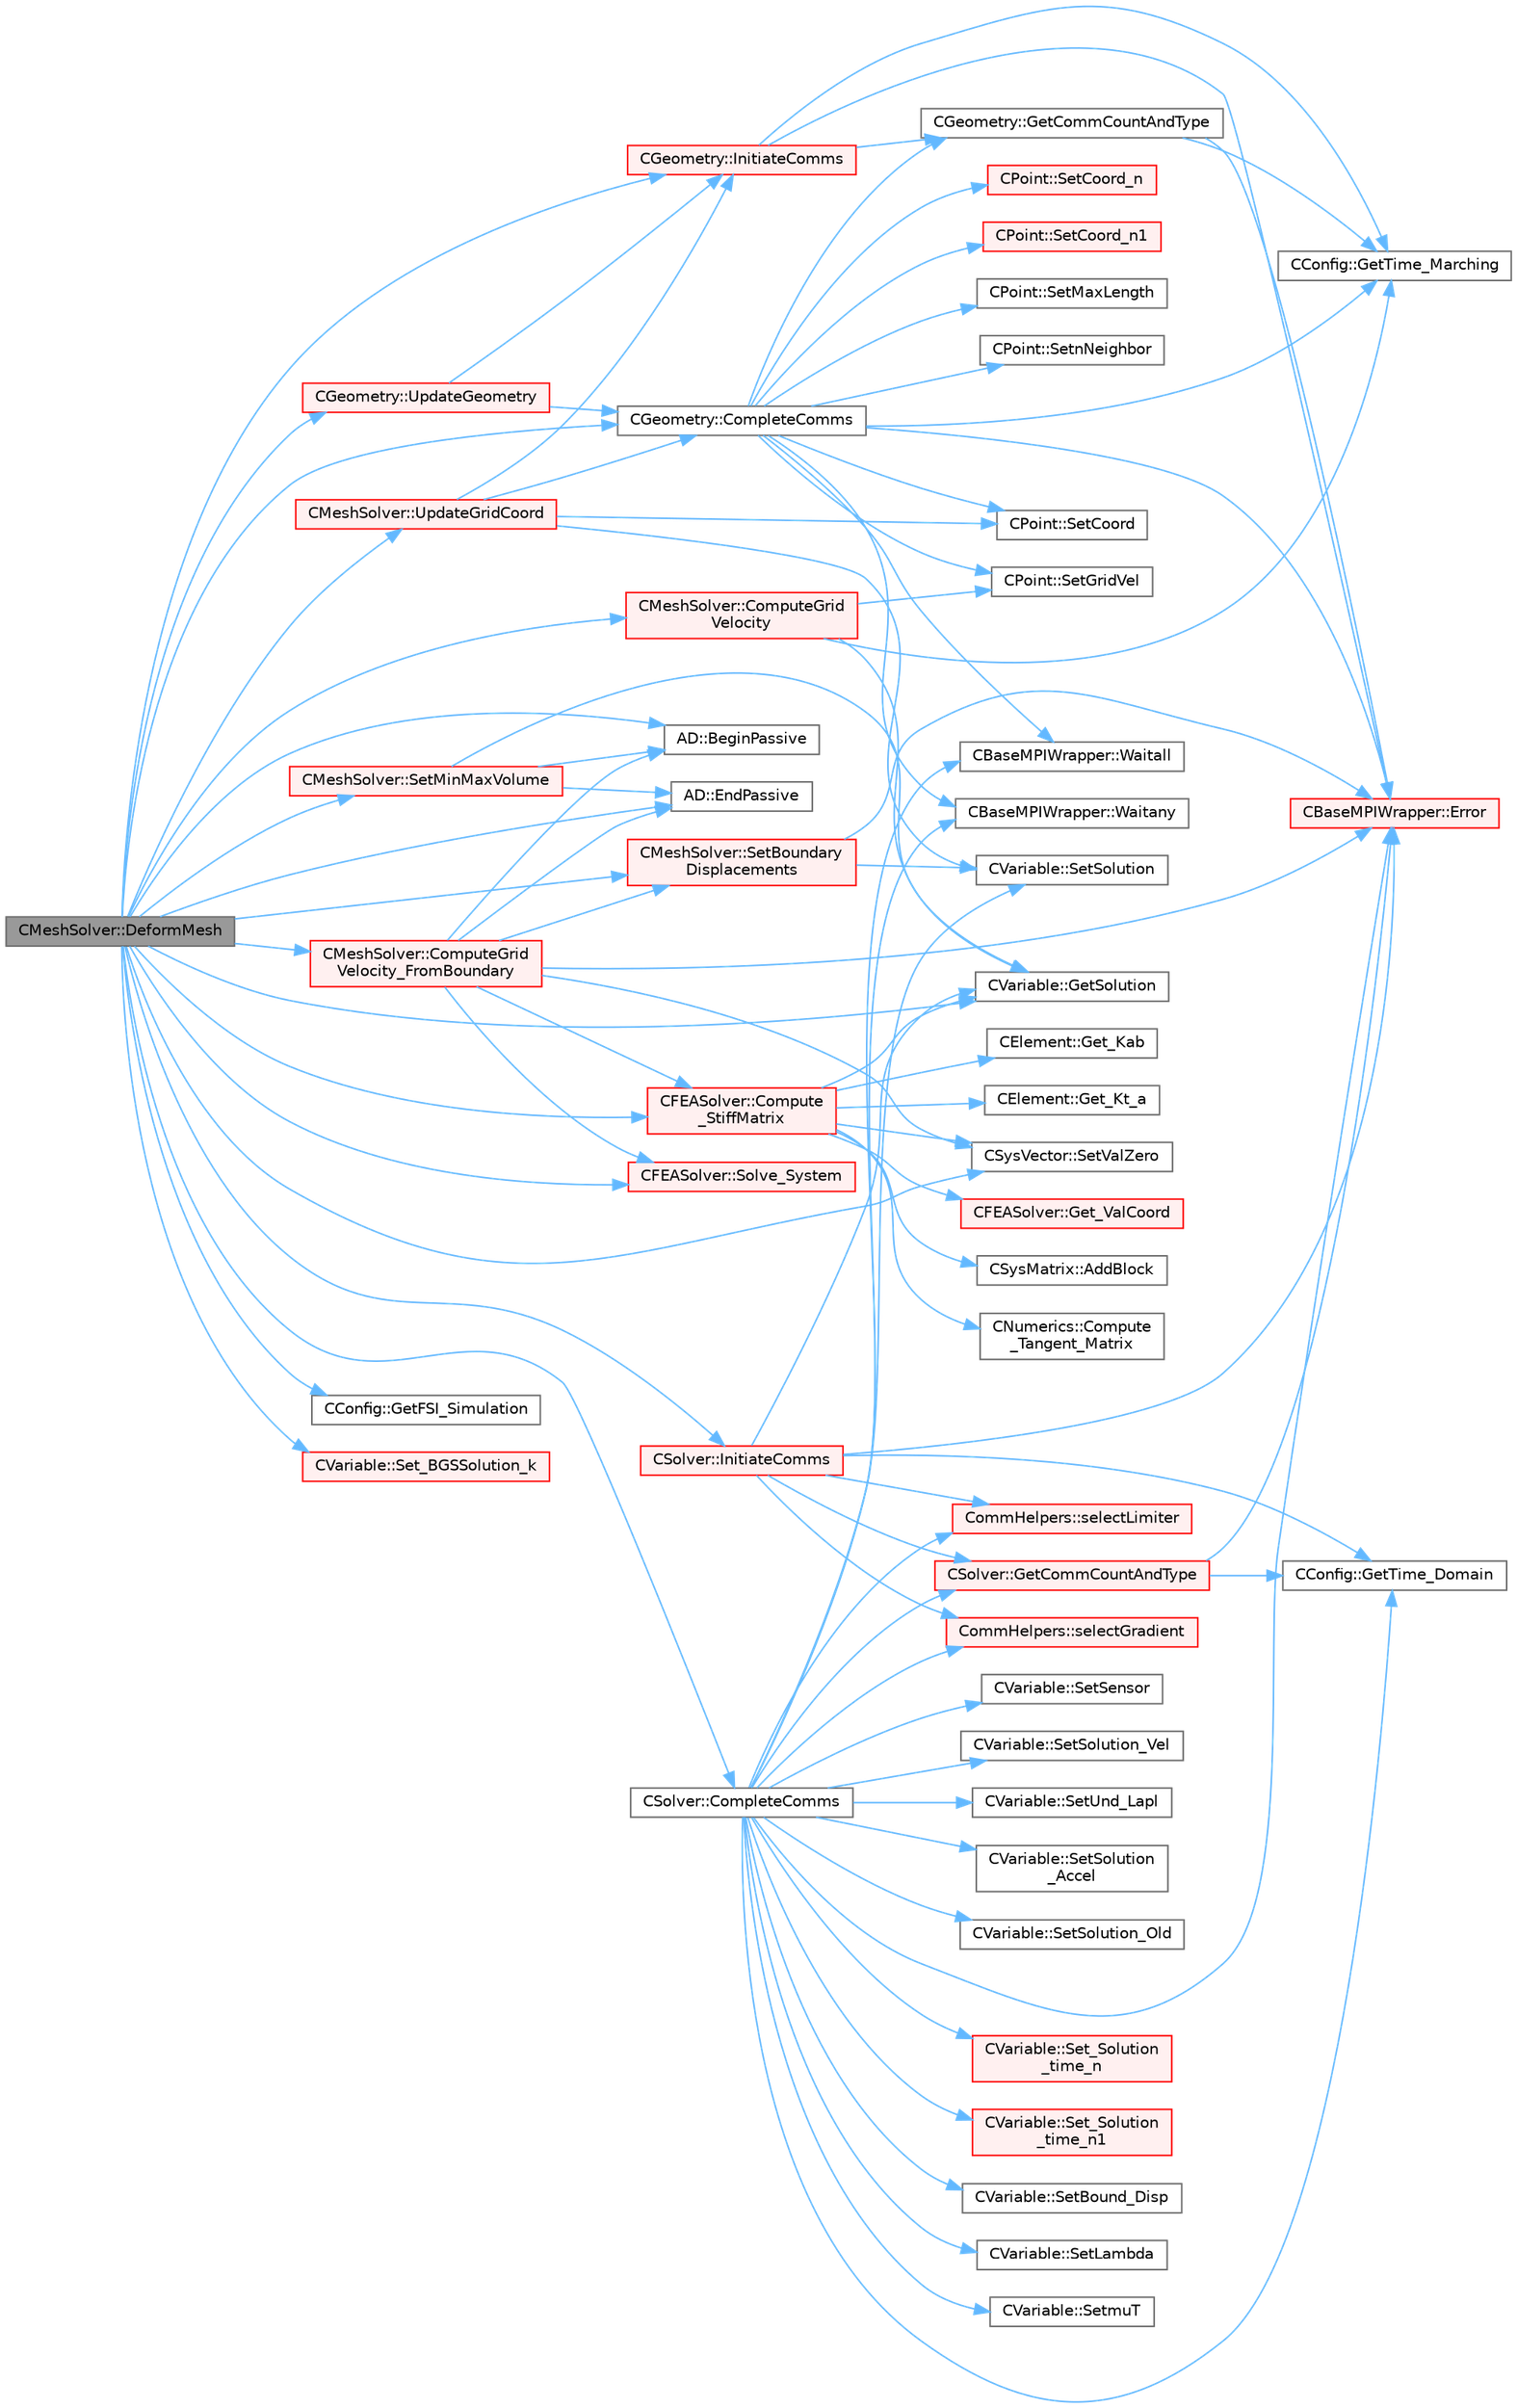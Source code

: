 digraph "CMeshSolver::DeformMesh"
{
 // LATEX_PDF_SIZE
  bgcolor="transparent";
  edge [fontname=Helvetica,fontsize=10,labelfontname=Helvetica,labelfontsize=10];
  node [fontname=Helvetica,fontsize=10,shape=box,height=0.2,width=0.4];
  rankdir="LR";
  Node1 [id="Node000001",label="CMeshSolver::DeformMesh",height=0.2,width=0.4,color="gray40", fillcolor="grey60", style="filled", fontcolor="black",tooltip="Grid deformation using the linear elasticity equations."];
  Node1 -> Node2 [id="edge1_Node000001_Node000002",color="steelblue1",style="solid",tooltip=" "];
  Node2 [id="Node000002",label="AD::BeginPassive",height=0.2,width=0.4,color="grey40", fillcolor="white", style="filled",URL="$namespaceAD.html#a17303e0b54570243d54732b02655f9a5",tooltip="Start a passive region, i.e. stop recording."];
  Node1 -> Node3 [id="edge2_Node000001_Node000003",color="steelblue1",style="solid",tooltip=" "];
  Node3 [id="Node000003",label="CGeometry::CompleteComms",height=0.2,width=0.4,color="grey40", fillcolor="white", style="filled",URL="$classCGeometry.html#a98e23b4abe55aaf85fb4350e6ccbc32e",tooltip="Routine to complete the set of non-blocking communications launched by InitiateComms() and unpacking ..."];
  Node3 -> Node4 [id="edge3_Node000003_Node000004",color="steelblue1",style="solid",tooltip=" "];
  Node4 [id="Node000004",label="CBaseMPIWrapper::Error",height=0.2,width=0.4,color="red", fillcolor="#FFF0F0", style="filled",URL="$classCBaseMPIWrapper.html#a04457c47629bda56704e6a8804833eeb",tooltip=" "];
  Node3 -> Node6 [id="edge4_Node000003_Node000006",color="steelblue1",style="solid",tooltip=" "];
  Node6 [id="Node000006",label="CGeometry::GetCommCountAndType",height=0.2,width=0.4,color="grey40", fillcolor="white", style="filled",URL="$classCGeometry.html#a89bd3c70a6664228affca3fe7c870e8b",tooltip="Helper function to define the type and number of variables per point for each communication type."];
  Node6 -> Node4 [id="edge5_Node000006_Node000004",color="steelblue1",style="solid",tooltip=" "];
  Node6 -> Node7 [id="edge6_Node000006_Node000007",color="steelblue1",style="solid",tooltip=" "];
  Node7 [id="Node000007",label="CConfig::GetTime_Marching",height=0.2,width=0.4,color="grey40", fillcolor="white", style="filled",URL="$classCConfig.html#ac47e04d76ce865893a94dcedd3c9b6a5",tooltip="Provides information about the time integration, and change the write in the output files information..."];
  Node3 -> Node7 [id="edge7_Node000003_Node000007",color="steelblue1",style="solid",tooltip=" "];
  Node3 -> Node8 [id="edge8_Node000003_Node000008",color="steelblue1",style="solid",tooltip=" "];
  Node8 [id="Node000008",label="CPoint::SetCoord",height=0.2,width=0.4,color="grey40", fillcolor="white", style="filled",URL="$classCPoint.html#af3545cace579269797a534b6a10a42e1",tooltip="Set the coordinates for the control volume."];
  Node3 -> Node9 [id="edge9_Node000003_Node000009",color="steelblue1",style="solid",tooltip=" "];
  Node9 [id="Node000009",label="CPoint::SetCoord_n",height=0.2,width=0.4,color="red", fillcolor="#FFF0F0", style="filled",URL="$classCPoint.html#ae01b3a0ffa94ce8b8ed6d1267b2fd7cf",tooltip="Set the coordinates of the control volume at time n to the ones in Coord."];
  Node3 -> Node13 [id="edge10_Node000003_Node000013",color="steelblue1",style="solid",tooltip=" "];
  Node13 [id="Node000013",label="CPoint::SetCoord_n1",height=0.2,width=0.4,color="red", fillcolor="#FFF0F0", style="filled",URL="$classCPoint.html#a302a4933af6a0ea9c1bbda0aca8c5539",tooltip="Set the coordinates of the control volume at time n-1 to the ones in Coord_n."];
  Node3 -> Node14 [id="edge11_Node000003_Node000014",color="steelblue1",style="solid",tooltip=" "];
  Node14 [id="Node000014",label="CPoint::SetGridVel",height=0.2,width=0.4,color="grey40", fillcolor="white", style="filled",URL="$classCPoint.html#accb2a44a58e7fc7a0e0f2a029cacc257",tooltip="Set the value of the grid velocity at the point."];
  Node3 -> Node15 [id="edge12_Node000003_Node000015",color="steelblue1",style="solid",tooltip=" "];
  Node15 [id="Node000015",label="CPoint::SetMaxLength",height=0.2,width=0.4,color="grey40", fillcolor="white", style="filled",URL="$classCPoint.html#a17e40f832d4f8cea14f170e6d67beefb",tooltip="Set the max cell-center to cell-center length."];
  Node3 -> Node16 [id="edge13_Node000003_Node000016",color="steelblue1",style="solid",tooltip=" "];
  Node16 [id="Node000016",label="CPoint::SetnNeighbor",height=0.2,width=0.4,color="grey40", fillcolor="white", style="filled",URL="$classCPoint.html#a28f69d74670361558e0fd31947cec519",tooltip="Set the number of neighbor (artificial dissipation)."];
  Node3 -> Node17 [id="edge14_Node000003_Node000017",color="steelblue1",style="solid",tooltip=" "];
  Node17 [id="Node000017",label="CBaseMPIWrapper::Waitall",height=0.2,width=0.4,color="grey40", fillcolor="white", style="filled",URL="$classCBaseMPIWrapper.html#a01c02f8c0c799ccd15023f0c2c3cae27",tooltip=" "];
  Node3 -> Node18 [id="edge15_Node000003_Node000018",color="steelblue1",style="solid",tooltip=" "];
  Node18 [id="Node000018",label="CBaseMPIWrapper::Waitany",height=0.2,width=0.4,color="grey40", fillcolor="white", style="filled",URL="$classCBaseMPIWrapper.html#a5f4a1382f625fbbfb2c6224a87591825",tooltip=" "];
  Node1 -> Node19 [id="edge16_Node000001_Node000019",color="steelblue1",style="solid",tooltip=" "];
  Node19 [id="Node000019",label="CSolver::CompleteComms",height=0.2,width=0.4,color="grey40", fillcolor="white", style="filled",URL="$classCSolver.html#a6891c839827efbebdcbf9a349f4da92c",tooltip="Routine to complete the set of non-blocking communications launched by InitiateComms() and unpacking ..."];
  Node19 -> Node4 [id="edge17_Node000019_Node000004",color="steelblue1",style="solid",tooltip=" "];
  Node19 -> Node20 [id="edge18_Node000019_Node000020",color="steelblue1",style="solid",tooltip=" "];
  Node20 [id="Node000020",label="CSolver::GetCommCountAndType",height=0.2,width=0.4,color="red", fillcolor="#FFF0F0", style="filled",URL="$classCSolver.html#a56fdda7e77a14dfc70449ecef91336e7",tooltip="Helper function to define the type and number of variables per point for each communication type."];
  Node20 -> Node4 [id="edge19_Node000020_Node000004",color="steelblue1",style="solid",tooltip=" "];
  Node20 -> Node22 [id="edge20_Node000020_Node000022",color="steelblue1",style="solid",tooltip=" "];
  Node22 [id="Node000022",label="CConfig::GetTime_Domain",height=0.2,width=0.4,color="grey40", fillcolor="white", style="filled",URL="$classCConfig.html#a85d2e3cf43b77c63642c40c235b853f3",tooltip="Check if the multizone problem is solved for time domain."];
  Node19 -> Node22 [id="edge21_Node000019_Node000022",color="steelblue1",style="solid",tooltip=" "];
  Node19 -> Node23 [id="edge22_Node000019_Node000023",color="steelblue1",style="solid",tooltip=" "];
  Node23 [id="Node000023",label="CommHelpers::selectGradient",height=0.2,width=0.4,color="red", fillcolor="#FFF0F0", style="filled",URL="$namespaceCommHelpers.html#a691c54929c54c5e0b153a99f22217c8b",tooltip=" "];
  Node19 -> Node28 [id="edge23_Node000019_Node000028",color="steelblue1",style="solid",tooltip=" "];
  Node28 [id="Node000028",label="CommHelpers::selectLimiter",height=0.2,width=0.4,color="red", fillcolor="#FFF0F0", style="filled",URL="$namespaceCommHelpers.html#a88e9c22d59034b9b975cd978e1d99db1",tooltip=" "];
  Node19 -> Node32 [id="edge24_Node000019_Node000032",color="steelblue1",style="solid",tooltip=" "];
  Node32 [id="Node000032",label="CVariable::Set_Solution\l_time_n",height=0.2,width=0.4,color="red", fillcolor="#FFF0F0", style="filled",URL="$classCVariable.html#abf55f051089ec13d9c0422ed3389a9dc",tooltip="Set the variable solution at time n."];
  Node19 -> Node33 [id="edge25_Node000019_Node000033",color="steelblue1",style="solid",tooltip=" "];
  Node33 [id="Node000033",label="CVariable::Set_Solution\l_time_n1",height=0.2,width=0.4,color="red", fillcolor="#FFF0F0", style="filled",URL="$classCVariable.html#a527a337871bb37c3bb2df40c2b946884",tooltip="Set the variable solution at time n-1."];
  Node19 -> Node34 [id="edge26_Node000019_Node000034",color="steelblue1",style="solid",tooltip=" "];
  Node34 [id="Node000034",label="CVariable::SetBound_Disp",height=0.2,width=0.4,color="grey40", fillcolor="white", style="filled",URL="$classCVariable.html#a840431a0403b4bddd0a99dbfdf365795",tooltip="A virtual member. Set the boundary displacement."];
  Node19 -> Node35 [id="edge27_Node000019_Node000035",color="steelblue1",style="solid",tooltip=" "];
  Node35 [id="Node000035",label="CVariable::SetLambda",height=0.2,width=0.4,color="grey40", fillcolor="white", style="filled",URL="$classCVariable.html#afc0086076d62561f31a39f774c297428",tooltip="Set the value of the spectral radius."];
  Node19 -> Node36 [id="edge28_Node000019_Node000036",color="steelblue1",style="solid",tooltip=" "];
  Node36 [id="Node000036",label="CVariable::SetmuT",height=0.2,width=0.4,color="grey40", fillcolor="white", style="filled",URL="$classCVariable.html#a91256a1e927c5a529d853d0f127243de",tooltip="Set the value of the eddy viscosity."];
  Node19 -> Node37 [id="edge29_Node000019_Node000037",color="steelblue1",style="solid",tooltip=" "];
  Node37 [id="Node000037",label="CVariable::SetSensor",height=0.2,width=0.4,color="grey40", fillcolor="white", style="filled",URL="$classCVariable.html#a79ebe4ea3cc8eccd8b004256c5492a9e",tooltip="Set pressure sensor."];
  Node19 -> Node38 [id="edge30_Node000019_Node000038",color="steelblue1",style="solid",tooltip=" "];
  Node38 [id="Node000038",label="CVariable::SetSolution",height=0.2,width=0.4,color="grey40", fillcolor="white", style="filled",URL="$classCVariable.html#a22fbbd7bc6491672843000644a05c6a5",tooltip="Set the value of the solution, all variables."];
  Node19 -> Node39 [id="edge31_Node000019_Node000039",color="steelblue1",style="solid",tooltip=" "];
  Node39 [id="Node000039",label="CVariable::SetSolution\l_Accel",height=0.2,width=0.4,color="grey40", fillcolor="white", style="filled",URL="$classCVariable.html#af87029baec777039085fb1ff17ee9555",tooltip="Set the value of the acceleration (Structural Analysis)."];
  Node19 -> Node40 [id="edge32_Node000019_Node000040",color="steelblue1",style="solid",tooltip=" "];
  Node40 [id="Node000040",label="CVariable::SetSolution_Old",height=0.2,width=0.4,color="grey40", fillcolor="white", style="filled",URL="$classCVariable.html#a6ee4d8d450971204cc054a33d6473732",tooltip="Set the value of the old solution."];
  Node19 -> Node41 [id="edge33_Node000019_Node000041",color="steelblue1",style="solid",tooltip=" "];
  Node41 [id="Node000041",label="CVariable::SetSolution_Vel",height=0.2,width=0.4,color="grey40", fillcolor="white", style="filled",URL="$classCVariable.html#a5c1430d98acd399f1371f23e6fae053f",tooltip="Set the value of the velocity (Structural Analysis)."];
  Node19 -> Node42 [id="edge34_Node000019_Node000042",color="steelblue1",style="solid",tooltip=" "];
  Node42 [id="Node000042",label="CVariable::SetUnd_Lapl",height=0.2,width=0.4,color="grey40", fillcolor="white", style="filled",URL="$classCVariable.html#a70f0c6e3ddcf2fdcde3b90f217a0d4a3",tooltip="Set a value to the undivided laplacian."];
  Node19 -> Node17 [id="edge35_Node000019_Node000017",color="steelblue1",style="solid",tooltip=" "];
  Node19 -> Node18 [id="edge36_Node000019_Node000018",color="steelblue1",style="solid",tooltip=" "];
  Node1 -> Node43 [id="edge37_Node000001_Node000043",color="steelblue1",style="solid",tooltip=" "];
  Node43 [id="Node000043",label="CFEASolver::Compute\l_StiffMatrix",height=0.2,width=0.4,color="red", fillcolor="#FFF0F0", style="filled",URL="$classCFEASolver.html#a41f284021cb1f0d145d632adb7ad5342",tooltip="Compute the stiffness matrix of the problem."];
  Node43 -> Node44 [id="edge38_Node000043_Node000044",color="steelblue1",style="solid",tooltip=" "];
  Node44 [id="Node000044",label="CSysMatrix::AddBlock",height=0.2,width=0.4,color="grey40", fillcolor="white", style="filled",URL="$classCSysMatrix.html#a03a189a2120be05e21fbd9b120549427",tooltip="Add a scaled block (in flat format) to the sparse matrix (see SetBlock)."];
  Node43 -> Node45 [id="edge39_Node000043_Node000045",color="steelblue1",style="solid",tooltip=" "];
  Node45 [id="Node000045",label="CNumerics::Compute\l_Tangent_Matrix",height=0.2,width=0.4,color="grey40", fillcolor="white", style="filled",URL="$classCNumerics.html#a9434c2059759aedc34a9656c6e9f9088",tooltip="A virtual member to compute the tangent matrix in structural problems."];
  Node43 -> Node46 [id="edge40_Node000043_Node000046",color="steelblue1",style="solid",tooltip=" "];
  Node46 [id="Node000046",label="CElement::Get_Kab",height=0.2,width=0.4,color="grey40", fillcolor="white", style="filled",URL="$classCElement.html#a7cf58fa09507bb5cffc1f4dd147bda77",tooltip="Return the value of the submatrix K relating nodes a and b."];
  Node43 -> Node47 [id="edge41_Node000043_Node000047",color="steelblue1",style="solid",tooltip=" "];
  Node47 [id="Node000047",label="CElement::Get_Kt_a",height=0.2,width=0.4,color="grey40", fillcolor="white", style="filled",URL="$classCElement.html#a520c7ea7d5d1883661528918a2321780",tooltip="Return the values of the nodal stress components of the residual for node a."];
  Node43 -> Node48 [id="edge42_Node000043_Node000048",color="steelblue1",style="solid",tooltip=" "];
  Node48 [id="Node000048",label="CFEASolver::Get_ValCoord",height=0.2,width=0.4,color="red", fillcolor="#FFF0F0", style="filled",URL="$classCFEASolver.html#ad4309facfe4044d5f5a11209cc96c7eb",tooltip="Get the value of the reference coordinate to set on the element structure."];
  Node43 -> Node56 [id="edge43_Node000043_Node000056",color="steelblue1",style="solid",tooltip=" "];
  Node56 [id="Node000056",label="CVariable::GetSolution",height=0.2,width=0.4,color="grey40", fillcolor="white", style="filled",URL="$classCVariable.html#a261483e39c23c1de7cb9aea7e917c121",tooltip="Get the solution."];
  Node43 -> Node73 [id="edge44_Node000043_Node000073",color="steelblue1",style="solid",tooltip=" "];
  Node73 [id="Node000073",label="CSysVector::SetValZero",height=0.2,width=0.4,color="grey40", fillcolor="white", style="filled",URL="$classCSysVector.html#aa179ddab500faadee96bebecff9e201d",tooltip="Sets to zero all the entries of the vector."];
  Node1 -> Node74 [id="edge45_Node000001_Node000074",color="steelblue1",style="solid",tooltip=" "];
  Node74 [id="Node000074",label="CMeshSolver::ComputeGrid\lVelocity",height=0.2,width=0.4,color="red", fillcolor="#FFF0F0", style="filled",URL="$classCMeshSolver.html#a4f036c5f9574b4be7de03d36bbbf1c08",tooltip="Compute the grid velocity form the displacements of the mesh."];
  Node74 -> Node56 [id="edge46_Node000074_Node000056",color="steelblue1",style="solid",tooltip=" "];
  Node74 -> Node7 [id="edge47_Node000074_Node000007",color="steelblue1",style="solid",tooltip=" "];
  Node74 -> Node14 [id="edge48_Node000074_Node000014",color="steelblue1",style="solid",tooltip=" "];
  Node1 -> Node79 [id="edge49_Node000001_Node000079",color="steelblue1",style="solid",tooltip=" "];
  Node79 [id="Node000079",label="CMeshSolver::ComputeGrid\lVelocity_FromBoundary",height=0.2,width=0.4,color="red", fillcolor="#FFF0F0", style="filled",URL="$classCMeshSolver.html#a0dde897c2a1bc27f95c5da3bb30e5c33",tooltip="Compute the grid velocity form the velocity at deformable boundary."];
  Node79 -> Node2 [id="edge50_Node000079_Node000002",color="steelblue1",style="solid",tooltip=" "];
  Node79 -> Node43 [id="edge51_Node000079_Node000043",color="steelblue1",style="solid",tooltip=" "];
  Node79 -> Node80 [id="edge52_Node000079_Node000080",color="steelblue1",style="solid",tooltip=" "];
  Node80 [id="Node000080",label="AD::EndPassive",height=0.2,width=0.4,color="grey40", fillcolor="white", style="filled",URL="$namespaceAD.html#af5a5809a923faf03119828c329bc2db7",tooltip="End a passive region, i.e. start recording if we were recording before."];
  Node79 -> Node4 [id="edge53_Node000079_Node000004",color="steelblue1",style="solid",tooltip=" "];
  Node79 -> Node84 [id="edge54_Node000079_Node000084",color="steelblue1",style="solid",tooltip=" "];
  Node84 [id="Node000084",label="CMeshSolver::SetBoundary\lDisplacements",height=0.2,width=0.4,color="red", fillcolor="#FFF0F0", style="filled",URL="$classCMeshSolver.html#a7d6d7ddc8fb135f6c4ef6313ff2f7e3c",tooltip="Check the boundary vertex that are going to be moved."];
  Node84 -> Node4 [id="edge55_Node000084_Node000004",color="steelblue1",style="solid",tooltip=" "];
  Node84 -> Node38 [id="edge56_Node000084_Node000038",color="steelblue1",style="solid",tooltip=" "];
  Node79 -> Node73 [id="edge57_Node000079_Node000073",color="steelblue1",style="solid",tooltip=" "];
  Node79 -> Node151 [id="edge58_Node000079_Node000151",color="steelblue1",style="solid",tooltip=" "];
  Node151 [id="Node000151",label="CFEASolver::Solve_System",height=0.2,width=0.4,color="red", fillcolor="#FFF0F0", style="filled",URL="$classCFEASolver.html#a6ade985703d84b396bae1825a6d2a3e4",tooltip="Routine to solve the Jacobian-Residual linearized system."];
  Node1 -> Node80 [id="edge59_Node000001_Node000080",color="steelblue1",style="solid",tooltip=" "];
  Node1 -> Node192 [id="edge60_Node000001_Node000192",color="steelblue1",style="solid",tooltip=" "];
  Node192 [id="Node000192",label="CConfig::GetFSI_Simulation",height=0.2,width=0.4,color="grey40", fillcolor="white", style="filled",URL="$classCConfig.html#ab3fdf060d59e990ed2e9418e8df56ad7",tooltip="Check if the simulation we are running is a FSI simulation."];
  Node1 -> Node56 [id="edge61_Node000001_Node000056",color="steelblue1",style="solid",tooltip=" "];
  Node1 -> Node193 [id="edge62_Node000001_Node000193",color="steelblue1",style="solid",tooltip=" "];
  Node193 [id="Node000193",label="CSolver::InitiateComms",height=0.2,width=0.4,color="red", fillcolor="#FFF0F0", style="filled",URL="$classCSolver.html#a7c5c26e7f006b4bb7e93582d839cf09d",tooltip="Routine to load a solver quantity into the data structures for MPI point-to-point communication and t..."];
  Node193 -> Node4 [id="edge63_Node000193_Node000004",color="steelblue1",style="solid",tooltip=" "];
  Node193 -> Node20 [id="edge64_Node000193_Node000020",color="steelblue1",style="solid",tooltip=" "];
  Node193 -> Node56 [id="edge65_Node000193_Node000056",color="steelblue1",style="solid",tooltip=" "];
  Node193 -> Node22 [id="edge66_Node000193_Node000022",color="steelblue1",style="solid",tooltip=" "];
  Node193 -> Node23 [id="edge67_Node000193_Node000023",color="steelblue1",style="solid",tooltip=" "];
  Node193 -> Node28 [id="edge68_Node000193_Node000028",color="steelblue1",style="solid",tooltip=" "];
  Node1 -> Node201 [id="edge69_Node000001_Node000201",color="steelblue1",style="solid",tooltip=" "];
  Node201 [id="Node000201",label="CGeometry::InitiateComms",height=0.2,width=0.4,color="red", fillcolor="#FFF0F0", style="filled",URL="$classCGeometry.html#a40ce655ee42332e9bbfd25282b9100d6",tooltip="Routine to load a geometric quantity into the data structures for MPI point-to-point communication an..."];
  Node201 -> Node4 [id="edge70_Node000201_Node000004",color="steelblue1",style="solid",tooltip=" "];
  Node201 -> Node6 [id="edge71_Node000201_Node000006",color="steelblue1",style="solid",tooltip=" "];
  Node201 -> Node7 [id="edge72_Node000201_Node000007",color="steelblue1",style="solid",tooltip=" "];
  Node1 -> Node206 [id="edge73_Node000001_Node000206",color="steelblue1",style="solid",tooltip=" "];
  Node206 [id="Node000206",label="CVariable::Set_BGSSolution_k",height=0.2,width=0.4,color="red", fillcolor="#FFF0F0", style="filled",URL="$classCVariable.html#aa47456564bac33106a460be201d4c843",tooltip="Set the value of the solution in the previous BGS subiteration."];
  Node1 -> Node84 [id="edge74_Node000001_Node000084",color="steelblue1",style="solid",tooltip=" "];
  Node1 -> Node207 [id="edge75_Node000001_Node000207",color="steelblue1",style="solid",tooltip=" "];
  Node207 [id="Node000207",label="CMeshSolver::SetMinMaxVolume",height=0.2,width=0.4,color="red", fillcolor="#FFF0F0", style="filled",URL="$classCMeshSolver.html#adf042699d3abf46135568ef991b7dd44",tooltip="Compute the min and max volume of the elements in the domain."];
  Node207 -> Node2 [id="edge76_Node000207_Node000002",color="steelblue1",style="solid",tooltip=" "];
  Node207 -> Node80 [id="edge77_Node000207_Node000080",color="steelblue1",style="solid",tooltip=" "];
  Node207 -> Node56 [id="edge78_Node000207_Node000056",color="steelblue1",style="solid",tooltip=" "];
  Node1 -> Node73 [id="edge79_Node000001_Node000073",color="steelblue1",style="solid",tooltip=" "];
  Node1 -> Node151 [id="edge80_Node000001_Node000151",color="steelblue1",style="solid",tooltip=" "];
  Node1 -> Node212 [id="edge81_Node000001_Node000212",color="steelblue1",style="solid",tooltip=" "];
  Node212 [id="Node000212",label="CGeometry::UpdateGeometry",height=0.2,width=0.4,color="red", fillcolor="#FFF0F0", style="filled",URL="$classCGeometry.html#a19a4ef04ee51e37dc80cebf429e71a55",tooltip="Update the multi-grid structure and the wall-distance."];
  Node212 -> Node3 [id="edge82_Node000212_Node000003",color="steelblue1",style="solid",tooltip=" "];
  Node212 -> Node201 [id="edge83_Node000212_Node000201",color="steelblue1",style="solid",tooltip=" "];
  Node1 -> Node222 [id="edge84_Node000001_Node000222",color="steelblue1",style="solid",tooltip=" "];
  Node222 [id="Node000222",label="CMeshSolver::UpdateGridCoord",height=0.2,width=0.4,color="red", fillcolor="#FFF0F0", style="filled",URL="$classCMeshSolver.html#a47153e2632f16671461055b5a20e8145",tooltip="Update the value of the coordinates after the grid movement."];
  Node222 -> Node3 [id="edge85_Node000222_Node000003",color="steelblue1",style="solid",tooltip=" "];
  Node222 -> Node201 [id="edge86_Node000222_Node000201",color="steelblue1",style="solid",tooltip=" "];
  Node222 -> Node8 [id="edge87_Node000222_Node000008",color="steelblue1",style="solid",tooltip=" "];
  Node222 -> Node38 [id="edge88_Node000222_Node000038",color="steelblue1",style="solid",tooltip=" "];
}
